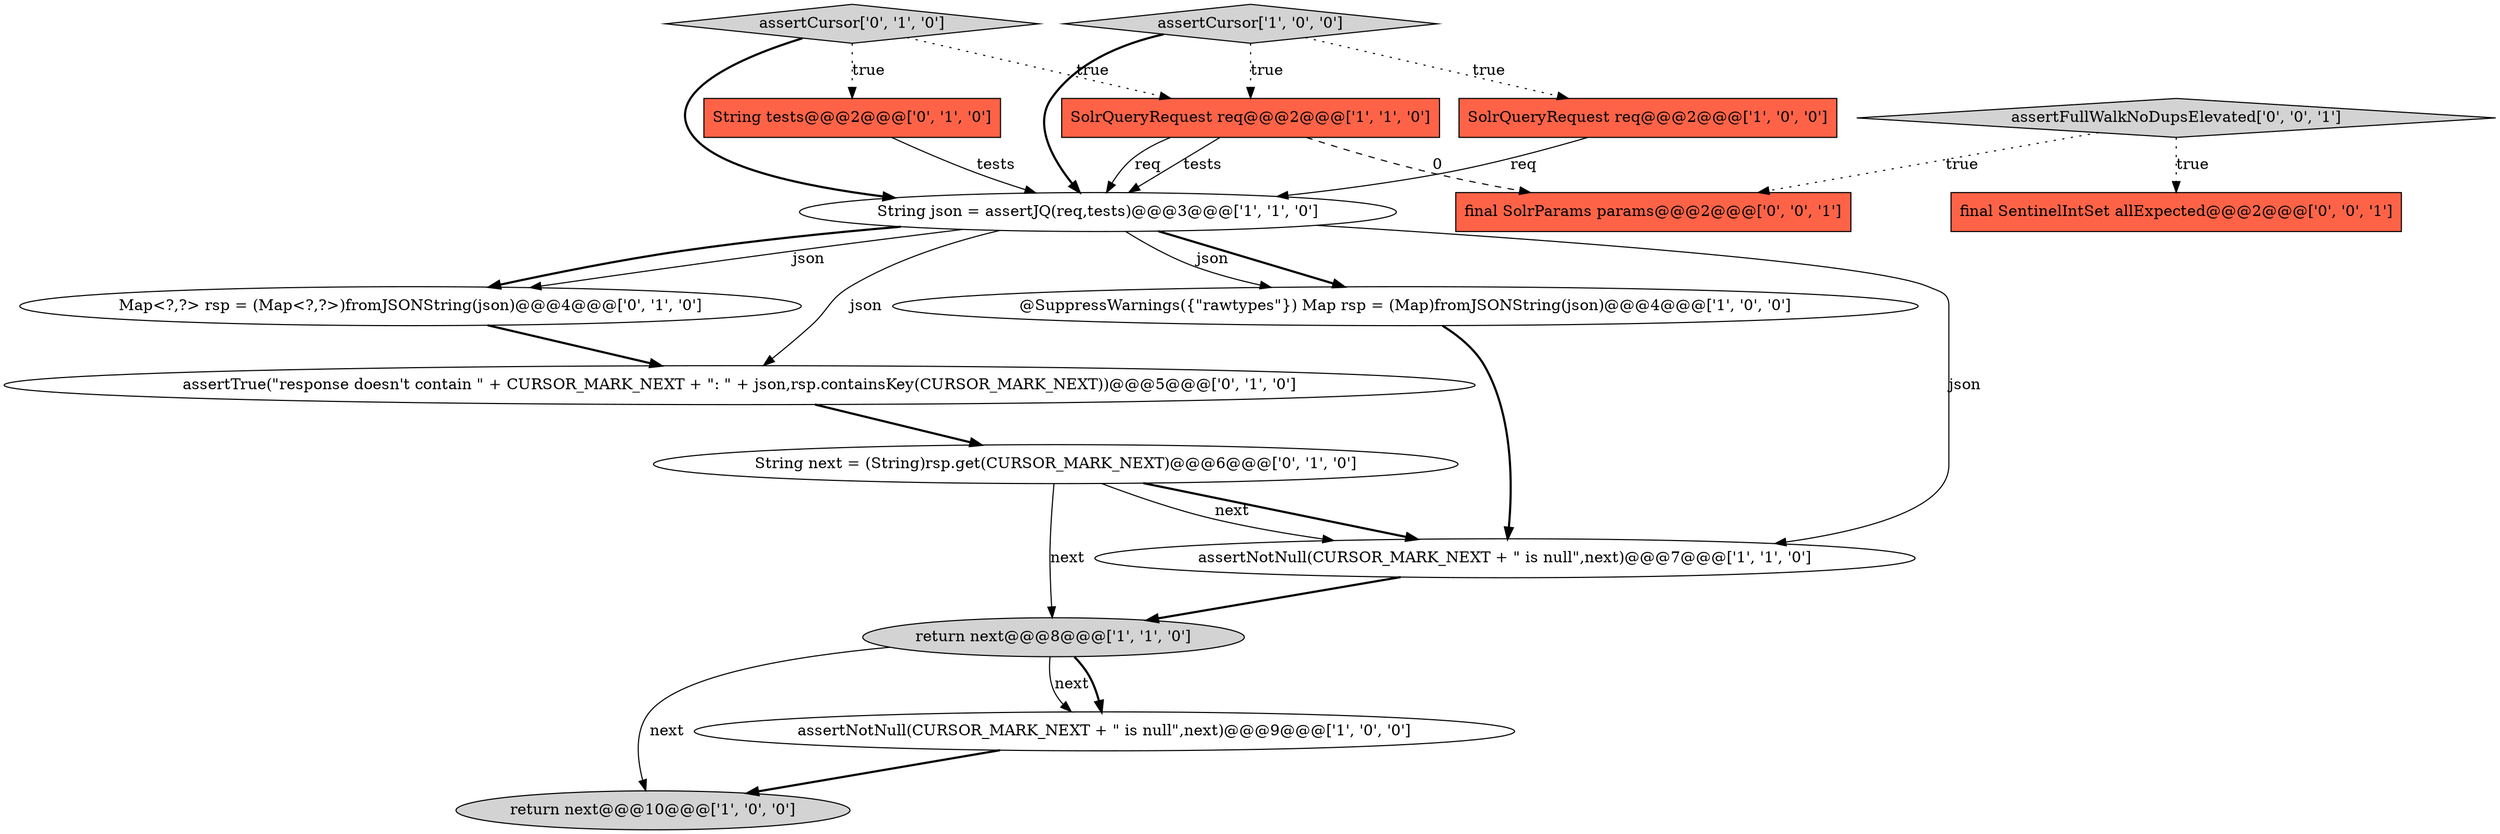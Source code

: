 digraph {
2 [style = filled, label = "return next@@@10@@@['1', '0', '0']", fillcolor = lightgray, shape = ellipse image = "AAA0AAABBB1BBB"];
6 [style = filled, label = "assertNotNull(CURSOR_MARK_NEXT + \" is null\",next)@@@9@@@['1', '0', '0']", fillcolor = white, shape = ellipse image = "AAA0AAABBB1BBB"];
0 [style = filled, label = "String json = assertJQ(req,tests)@@@3@@@['1', '1', '0']", fillcolor = white, shape = ellipse image = "AAA0AAABBB1BBB"];
14 [style = filled, label = "final SentinelIntSet allExpected@@@2@@@['0', '0', '1']", fillcolor = tomato, shape = box image = "AAA0AAABBB3BBB"];
13 [style = filled, label = "assertTrue(\"response doesn't contain \" + CURSOR_MARK_NEXT + \": \" + json,rsp.containsKey(CURSOR_MARK_NEXT))@@@5@@@['0', '1', '0']", fillcolor = white, shape = ellipse image = "AAA0AAABBB2BBB"];
12 [style = filled, label = "assertCursor['0', '1', '0']", fillcolor = lightgray, shape = diamond image = "AAA0AAABBB2BBB"];
15 [style = filled, label = "final SolrParams params@@@2@@@['0', '0', '1']", fillcolor = tomato, shape = box image = "AAA0AAABBB3BBB"];
4 [style = filled, label = "assertNotNull(CURSOR_MARK_NEXT + \" is null\",next)@@@7@@@['1', '1', '0']", fillcolor = white, shape = ellipse image = "AAA0AAABBB1BBB"];
5 [style = filled, label = "SolrQueryRequest req@@@2@@@['1', '0', '0']", fillcolor = tomato, shape = box image = "AAA0AAABBB1BBB"];
8 [style = filled, label = "assertCursor['1', '0', '0']", fillcolor = lightgray, shape = diamond image = "AAA0AAABBB1BBB"];
9 [style = filled, label = "Map<?,?> rsp = (Map<?,?>)fromJSONString(json)@@@4@@@['0', '1', '0']", fillcolor = white, shape = ellipse image = "AAA0AAABBB2BBB"];
10 [style = filled, label = "String tests@@@2@@@['0', '1', '0']", fillcolor = tomato, shape = box image = "AAA0AAABBB2BBB"];
11 [style = filled, label = "String next = (String)rsp.get(CURSOR_MARK_NEXT)@@@6@@@['0', '1', '0']", fillcolor = white, shape = ellipse image = "AAA0AAABBB2BBB"];
16 [style = filled, label = "assertFullWalkNoDupsElevated['0', '0', '1']", fillcolor = lightgray, shape = diamond image = "AAA0AAABBB3BBB"];
1 [style = filled, label = "return next@@@8@@@['1', '1', '0']", fillcolor = lightgray, shape = ellipse image = "AAA0AAABBB1BBB"];
7 [style = filled, label = "SolrQueryRequest req@@@2@@@['1', '1', '0']", fillcolor = tomato, shape = box image = "AAA0AAABBB1BBB"];
3 [style = filled, label = "@SuppressWarnings({\"rawtypes\"}) Map rsp = (Map)fromJSONString(json)@@@4@@@['1', '0', '0']", fillcolor = white, shape = ellipse image = "AAA0AAABBB1BBB"];
12->10 [style = dotted, label="true"];
12->7 [style = dotted, label="true"];
12->0 [style = bold, label=""];
11->4 [style = bold, label=""];
7->15 [style = dashed, label="0"];
11->1 [style = solid, label="next"];
8->0 [style = bold, label=""];
1->6 [style = solid, label="next"];
0->9 [style = bold, label=""];
9->13 [style = bold, label=""];
16->14 [style = dotted, label="true"];
0->3 [style = bold, label=""];
7->0 [style = solid, label="tests"];
8->7 [style = dotted, label="true"];
1->6 [style = bold, label=""];
16->15 [style = dotted, label="true"];
6->2 [style = bold, label=""];
4->1 [style = bold, label=""];
13->11 [style = bold, label=""];
0->4 [style = solid, label="json"];
11->4 [style = solid, label="next"];
0->13 [style = solid, label="json"];
8->5 [style = dotted, label="true"];
5->0 [style = solid, label="req"];
7->0 [style = solid, label="req"];
10->0 [style = solid, label="tests"];
3->4 [style = bold, label=""];
1->2 [style = solid, label="next"];
0->3 [style = solid, label="json"];
0->9 [style = solid, label="json"];
}

